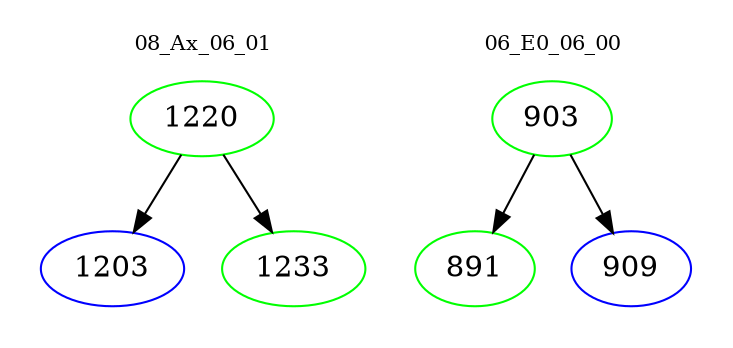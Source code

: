 digraph{
subgraph cluster_0 {
color = white
label = "08_Ax_06_01";
fontsize=10;
T0_1220 [label="1220", color="green"]
T0_1220 -> T0_1203 [color="black"]
T0_1203 [label="1203", color="blue"]
T0_1220 -> T0_1233 [color="black"]
T0_1233 [label="1233", color="green"]
}
subgraph cluster_1 {
color = white
label = "06_E0_06_00";
fontsize=10;
T1_903 [label="903", color="green"]
T1_903 -> T1_891 [color="black"]
T1_891 [label="891", color="green"]
T1_903 -> T1_909 [color="black"]
T1_909 [label="909", color="blue"]
}
}
